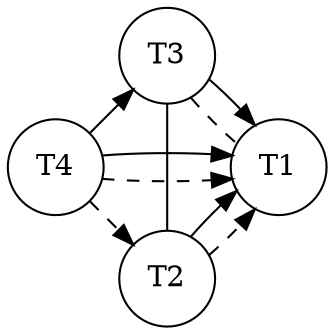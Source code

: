digraph finite_state_machine {

layout="circo";
graph [nodesep=“4”]
node [shape = circle];
overlap=false;

T2 -> T1 [label=""]
T2 -> T3 [dir="none",label=""]
T3 -> T1 [label=""]
T4 -> T3 [label=""]
T4 -> T1 [label=""]



T2 -> T1 [label="", style=dashed]
T4 -> T2 [label="", style=dashed]
T4 -> T1 [label="", style=dashed]
T3 -> T1 [dir="none", label="", style=dashed]
}

